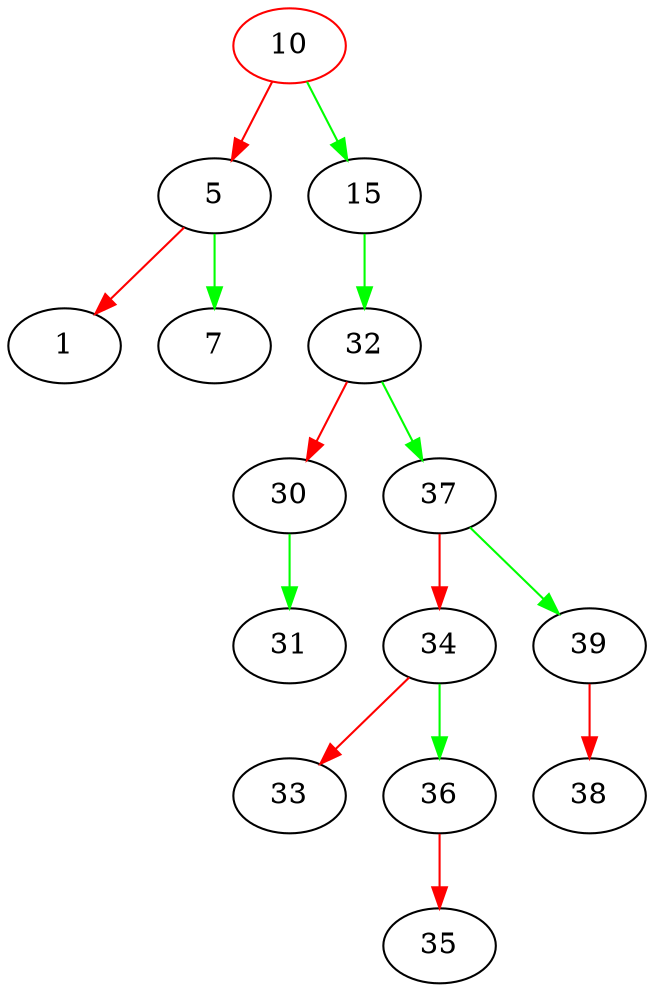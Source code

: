 digraph G{
10[color=red];
10->5[color=red];
5->1[color=red];
5->7[color=green];
10->15[color=green];
15->32[color=green];
32->30[color=red];
30->31[color=green];
32->37[color=green];
37->34[color=red];
34->33[color=red];
34->36[color=green];
36->35[color=red];
37->39[color=green];
39->38[color=red];
}
